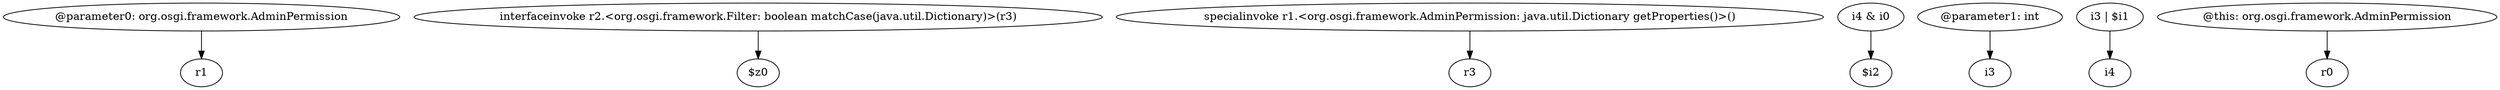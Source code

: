 digraph g {
0[label="@parameter0: org.osgi.framework.AdminPermission"]
1[label="r1"]
0->1[label=""]
2[label="interfaceinvoke r2.<org.osgi.framework.Filter: boolean matchCase(java.util.Dictionary)>(r3)"]
3[label="$z0"]
2->3[label=""]
4[label="specialinvoke r1.<org.osgi.framework.AdminPermission: java.util.Dictionary getProperties()>()"]
5[label="r3"]
4->5[label=""]
6[label="i4 & i0"]
7[label="$i2"]
6->7[label=""]
8[label="@parameter1: int"]
9[label="i3"]
8->9[label=""]
10[label="i3 | $i1"]
11[label="i4"]
10->11[label=""]
12[label="@this: org.osgi.framework.AdminPermission"]
13[label="r0"]
12->13[label=""]
}